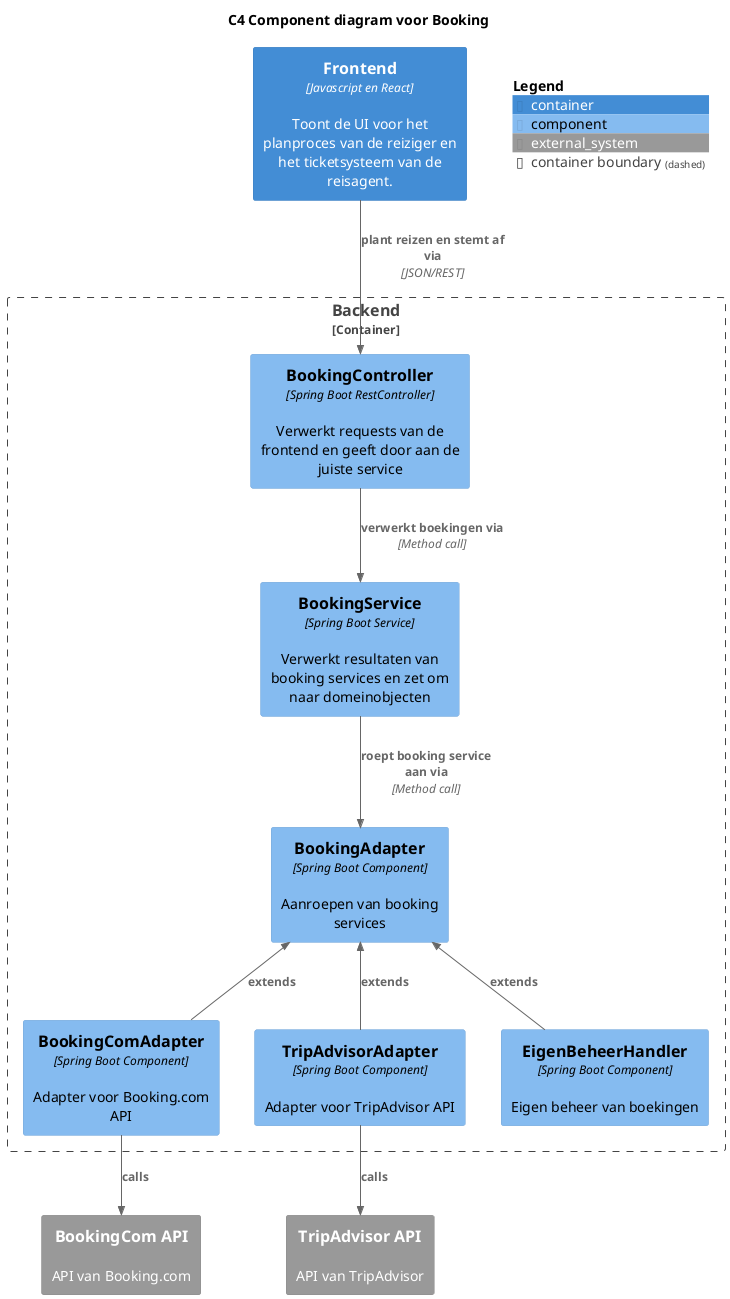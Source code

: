 @startuml
title C4 Component diagram voor Booking
!include <C4/C4_Component.puml>
top to bottom direction


Container(Frontend, "Frontend", "Javascript en React", "Toont de UI voor het planproces van de reiziger en het ticketsysteem van de reisagent.")


Container_Boundary(backend, "Backend") {
Component(bookingController, "BookingController", "Spring Boot RestController", "Verwerkt requests van de frontend en geeft door aan de juiste service")
Component(bookingService, "BookingService", "Spring Boot Service", "Verwerkt resultaten van booking services en zet om naar domeinobjecten")
Component(bookingAdapter, "BookingAdapter", "Spring Boot Component", "Aanroepen van booking services")
Component(BookingComAdapter, "BookingComAdapter", "Spring Boot Component", "Adapter voor Booking.com API")
Component(tripAdvisorAdapter, "TripAdvisorAdapter", "Spring Boot Component", "Adapter voor TripAdvisor API")
Component(eigenBeheerHandler, "EigenBeheerHandler", "Spring Boot Component", "Eigen beheer van boekingen")
}
System_Ext(bookingComApi, "BookingCom API", "API van Booking.com")
System_Ext(tripAdvisorApi, "TripAdvisor API", "API van TripAdvisor")

Rel(Frontend, bookingController, "plant reizen en stemt af via", "JSON/REST")
Rel(bookingController, bookingService, "verwerkt boekingen via", "Method call")
Rel(bookingService, bookingAdapter, "roept booking service aan via", "Method call")
Rel_U(BookingComAdapter, bookingAdapter, "extends")
Rel_U(tripAdvisorAdapter, bookingAdapter, "extends")
Rel_U(eigenBeheerHandler, bookingAdapter, "extends")
Rel(BookingComAdapter, bookingComApi, "calls")
Rel(tripAdvisorAdapter, tripAdvisorApi, "calls")


SHOW_FLOATING_LEGEND()

@enduml